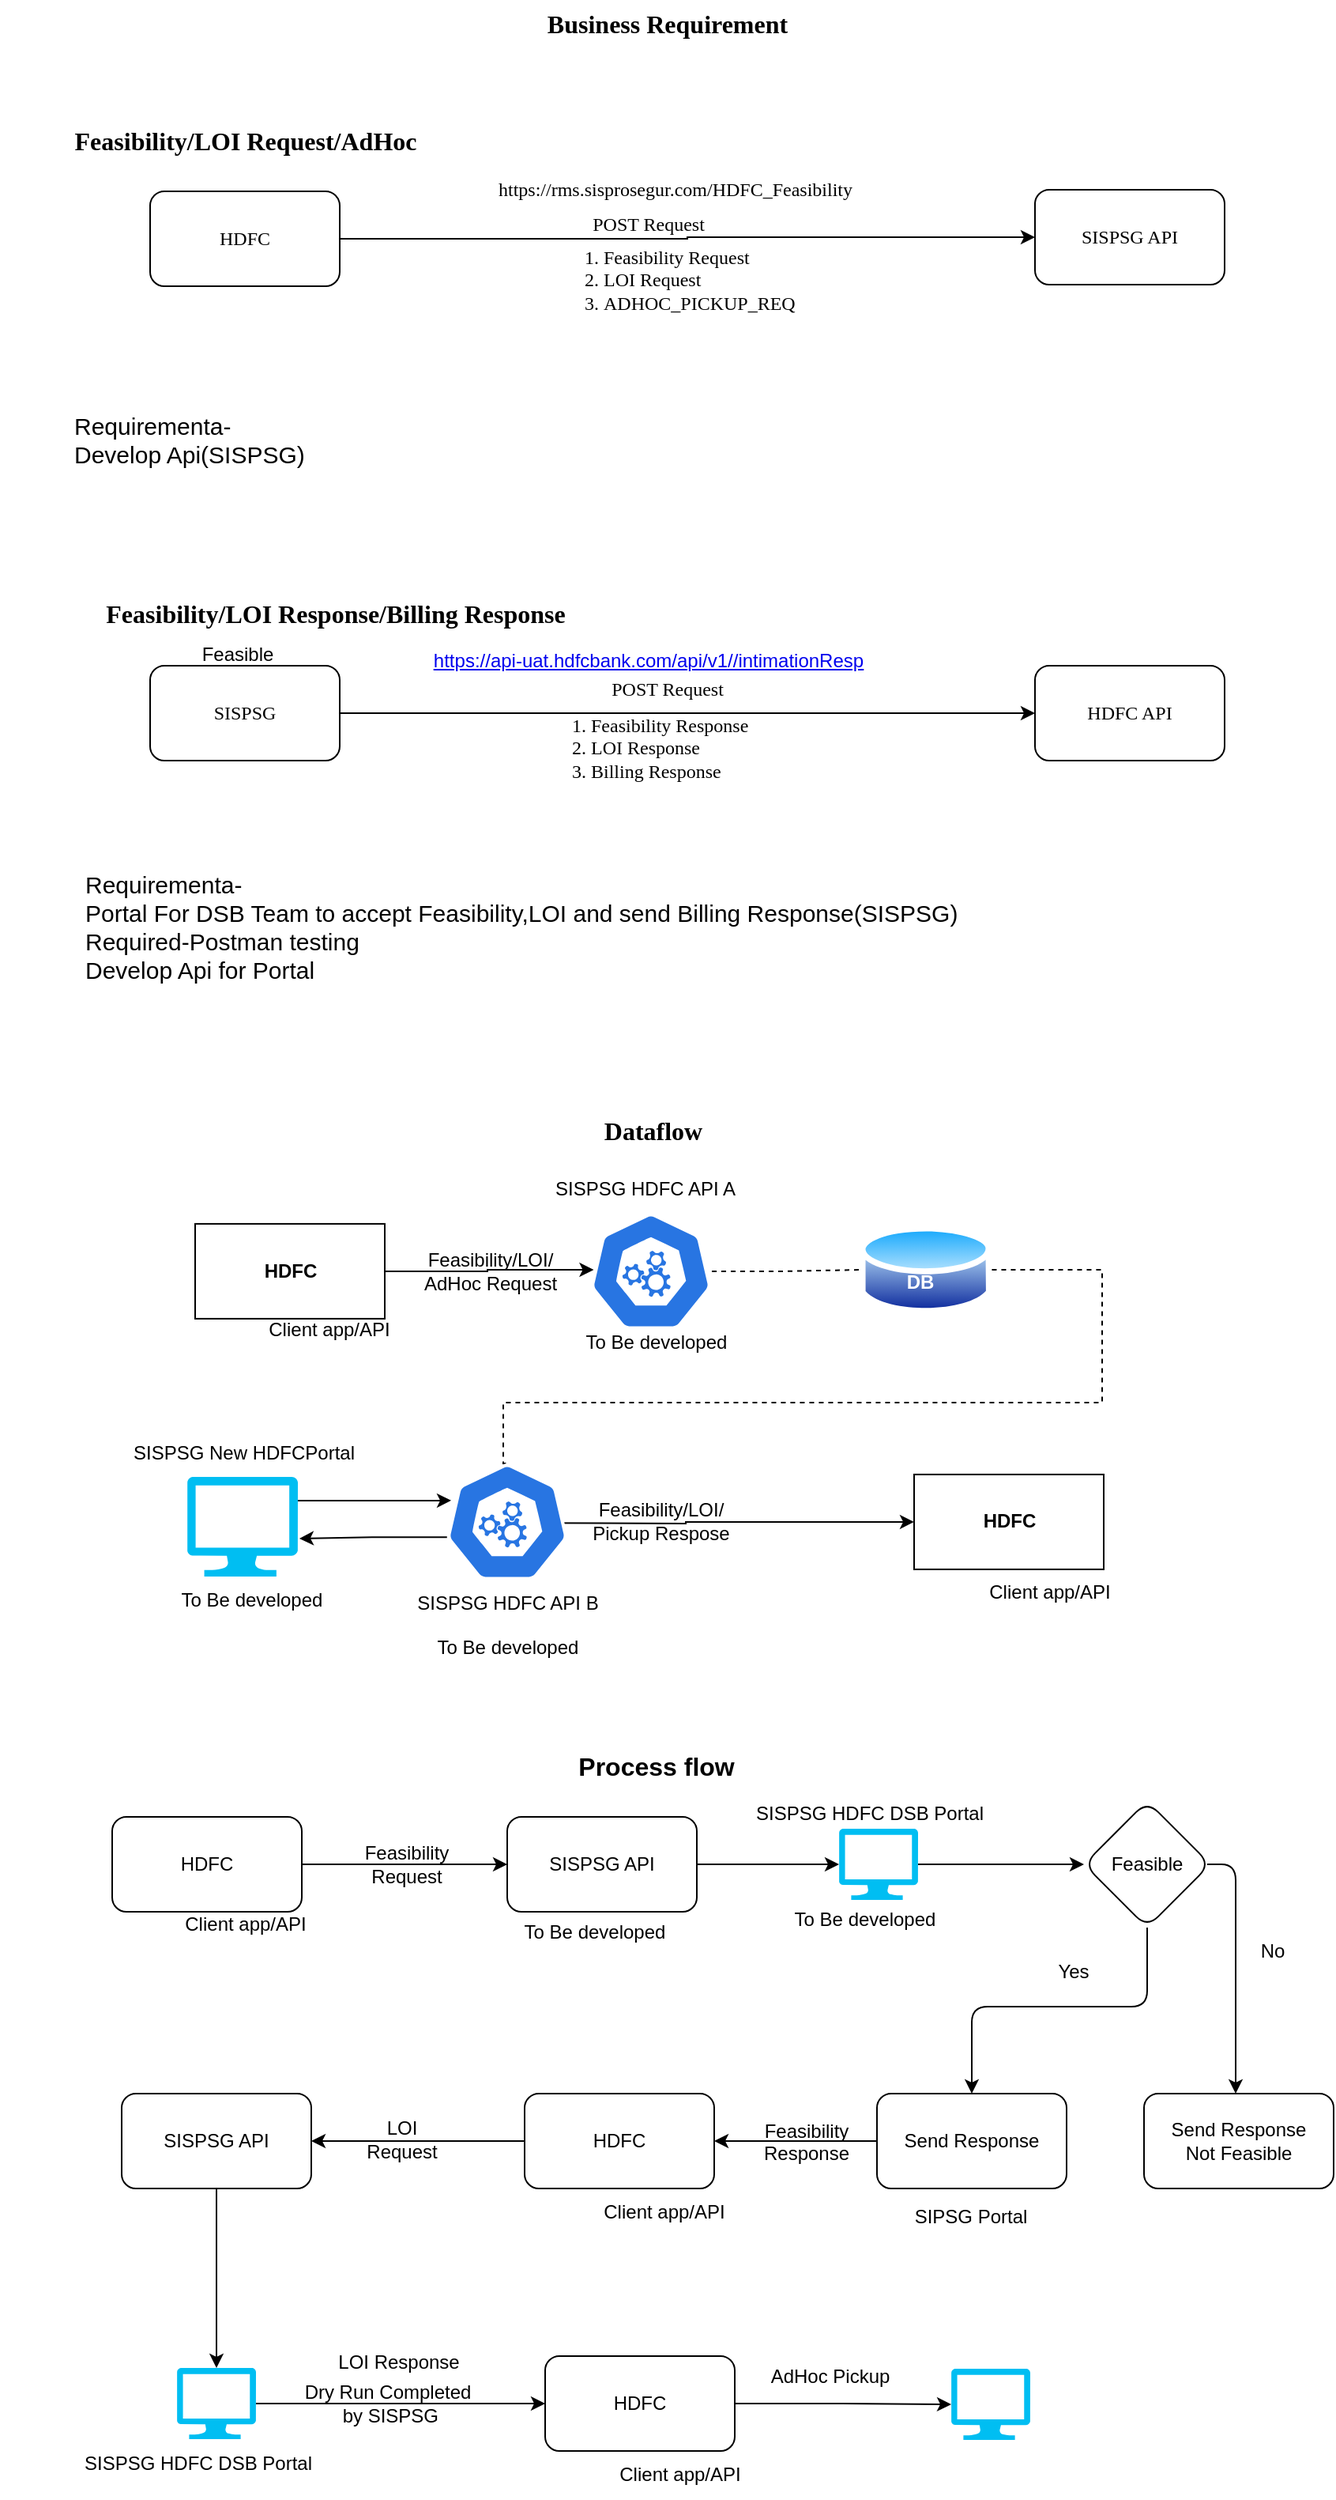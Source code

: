 <mxfile version="23.1.7" type="github">
  <diagram name="Page-1" id="uprE5jeDA3EvAK1ppm78">
    <mxGraphModel dx="1808" dy="564" grid="1" gridSize="10" guides="1" tooltips="1" connect="1" arrows="1" fold="1" page="1" pageScale="1" pageWidth="850" pageHeight="1100" math="0" shadow="0">
      <root>
        <mxCell id="0" />
        <mxCell id="1" parent="0" />
        <mxCell id="zsx73xaWShj0rhNCJzfR-76" value="" style="edgeStyle=orthogonalEdgeStyle;rounded=0;orthogonalLoop=1;jettySize=auto;html=1;fontFamily=Verdana;fontStyle=0" parent="1" source="zsx73xaWShj0rhNCJzfR-77" target="zsx73xaWShj0rhNCJzfR-78" edge="1">
          <mxGeometry relative="1" as="geometry" />
        </mxCell>
        <mxCell id="zsx73xaWShj0rhNCJzfR-77" value="HDFC" style="rounded=1;whiteSpace=wrap;html=1;fontStyle=0;fontFamily=Verdana;" parent="1" vertex="1">
          <mxGeometry x="91" y="131" width="120" height="60" as="geometry" />
        </mxCell>
        <mxCell id="zsx73xaWShj0rhNCJzfR-78" value="SISPSG API" style="whiteSpace=wrap;html=1;rounded=1;fontStyle=0;fontFamily=Verdana;" parent="1" vertex="1">
          <mxGeometry x="651" y="130" width="120" height="60" as="geometry" />
        </mxCell>
        <mxCell id="zsx73xaWShj0rhNCJzfR-79" value="&lt;div align=&quot;left&quot;&gt;&lt;ol&gt;&lt;li&gt;Feasibility Request&lt;/li&gt;&lt;li&gt;LOI Request&lt;/li&gt;&lt;li&gt; ADHOC_PICKUP_REQ&lt;/li&gt;&lt;/ol&gt;&lt;/div&gt;" style="text;html=1;align=left;verticalAlign=middle;resizable=0;points=[];autosize=1;strokeColor=none;fillColor=none;fontStyle=0;fontFamily=Verdana;" parent="1" vertex="1">
          <mxGeometry x="336" y="147" width="190" height="80" as="geometry" />
        </mxCell>
        <mxCell id="zsx73xaWShj0rhNCJzfR-80" value="POST Request" style="text;html=1;align=center;verticalAlign=middle;resizable=0;points=[];autosize=1;strokeColor=none;fillColor=none;fontStyle=0;fontFamily=Verdana;" parent="1" vertex="1">
          <mxGeometry x="351" y="137" width="110" height="30" as="geometry" />
        </mxCell>
        <UserObject label="https://rms.sisprosegur.com/HDFC_Feasibility" link="https://rms.sisprosegur.com/HDFC_Feasibility" id="zsx73xaWShj0rhNCJzfR-81">
          <mxCell style="text;html=1;align=center;verticalAlign=middle;resizable=0;points=[];autosize=1;strokeColor=none;fillColor=none;fontFamily=Verdana;fontStyle=0" parent="1" vertex="1">
            <mxGeometry x="268" y="115" width="310" height="30" as="geometry" />
          </mxCell>
        </UserObject>
        <mxCell id="zsx73xaWShj0rhNCJzfR-82" value="Feasibility/LOI Request/AdHoc" style="text;html=1;align=center;verticalAlign=middle;resizable=0;points=[];autosize=1;strokeColor=none;fillColor=none;fontStyle=1;fontSize=16;fontFamily=Verdana;" parent="1" vertex="1">
          <mxGeometry x="-4" y="84" width="310" height="30" as="geometry" />
        </mxCell>
        <mxCell id="zsx73xaWShj0rhNCJzfR-83" value="Feasibility/LOI Response/Billing Response" style="text;html=1;align=center;verticalAlign=middle;resizable=0;points=[];autosize=1;strokeColor=none;fillColor=none;fontStyle=1;fontSize=16;fontFamily=Verdana;" parent="1" vertex="1">
          <mxGeometry x="3" y="383" width="410" height="30" as="geometry" />
        </mxCell>
        <mxCell id="zsx73xaWShj0rhNCJzfR-84" value="" style="edgeStyle=orthogonalEdgeStyle;rounded=0;orthogonalLoop=1;jettySize=auto;html=1;" parent="1" source="zsx73xaWShj0rhNCJzfR-85" target="zsx73xaWShj0rhNCJzfR-86" edge="1">
          <mxGeometry relative="1" as="geometry" />
        </mxCell>
        <mxCell id="zsx73xaWShj0rhNCJzfR-85" value="SISPSG" style="whiteSpace=wrap;html=1;rounded=1;fontStyle=0;fontFamily=Verdana;" parent="1" vertex="1">
          <mxGeometry x="91" y="431" width="120" height="60" as="geometry" />
        </mxCell>
        <mxCell id="zsx73xaWShj0rhNCJzfR-86" value="HDFC API" style="whiteSpace=wrap;html=1;fontFamily=Verdana;rounded=1;fontStyle=0;" parent="1" vertex="1">
          <mxGeometry x="651" y="431" width="120" height="60" as="geometry" />
        </mxCell>
        <mxCell id="zsx73xaWShj0rhNCJzfR-87" value="POST Request" style="text;html=1;align=center;verticalAlign=middle;resizable=0;points=[];autosize=1;strokeColor=none;fillColor=none;fontStyle=0;fontFamily=Verdana;" parent="1" vertex="1">
          <mxGeometry x="363" y="431" width="110" height="30" as="geometry" />
        </mxCell>
        <mxCell id="zsx73xaWShj0rhNCJzfR-88" value="&lt;u&gt;&lt;a href=&quot;https://ind01.safelinks.protection.outlook.com/?url=https%3A%2F%2Fapi-uat.hdfcbank.com%2Fapi%2Fv1%2Fdsb%2FintimationResp&amp;amp;data=05%7C01%7Cshubham.pawar4%40hdfcbank.com%7C284244c8ec6b4c64b9b008db6e779bee%7C827fd02205a64e57be9ccc069b6ae62d%7C0%7C0%7C638225232243491934%7CUnknown%7CTWFpbGZsb3d8eyJWIjoiMC4wLjAwMDAiLCJQIjoiV2luMzIiLCJBTiI6Ik1haWwiLCJXVCI6Mn0%3D%7C3000%7C%7C%7C&amp;amp;sdata=QB7lebr9Tw6JcELbrLSqCNylo0V3PcAyTXZZP5ZpUk0%3D&amp;amp;reserved=0&quot; target=&quot;_blank&quot; title=&quot;Original URL: https://api-uat.hdfcbank.com/api/v1/dsb/intimationResp. Click or tap if you trust this link.&quot;&gt;https://api-uat.hdfcbank.com/api/v1//intimationResp&lt;/a&gt;&lt;/u&gt;" style="text;html=1;align=center;verticalAlign=middle;resizable=0;points=[];autosize=1;strokeColor=none;fillColor=none;" parent="1" vertex="1">
          <mxGeometry x="256" y="413" width="300" height="30" as="geometry" />
        </mxCell>
        <mxCell id="zsx73xaWShj0rhNCJzfR-89" value="&lt;div align=&quot;left&quot;&gt;&lt;ol&gt;&lt;li&gt;Feasibility Response&lt;/li&gt;&lt;li&gt;LOI Response&lt;/li&gt;&lt;li&gt;Billing Response&lt;br&gt;&lt;/li&gt;&lt;/ol&gt;&lt;/div&gt;" style="text;html=1;align=left;verticalAlign=middle;resizable=0;points=[];autosize=1;strokeColor=none;fillColor=none;fontStyle=0;fontFamily=Verdana;" parent="1" vertex="1">
          <mxGeometry x="328" y="443" width="190" height="80" as="geometry" />
        </mxCell>
        <mxCell id="zsx73xaWShj0rhNCJzfR-90" value="&lt;div align=&quot;left&quot; style=&quot;font-size: 15px;&quot;&gt;Requirementa-&lt;/div&gt;&lt;div align=&quot;left&quot; style=&quot;font-size: 15px;&quot;&gt;Portal For DSB Team to accept Feasibility,LOI and send Billing Response(SISPSG)&lt;/div&gt;&lt;div align=&quot;left&quot; style=&quot;font-size: 15px;&quot;&gt;Required-Postman testing&lt;/div&gt;&lt;div align=&quot;left&quot; style=&quot;font-size: 15px;&quot;&gt;Develop Api for Portal &lt;br style=&quot;font-size: 15px;&quot;&gt;&lt;/div&gt;" style="text;html=1;align=left;verticalAlign=middle;resizable=0;points=[];autosize=1;strokeColor=none;fillColor=none;fontSize=15;" parent="1" vertex="1">
          <mxGeometry x="48" y="551" width="580" height="90" as="geometry" />
        </mxCell>
        <mxCell id="zsx73xaWShj0rhNCJzfR-91" value="&lt;div align=&quot;left&quot; style=&quot;font-size: 15px;&quot;&gt;Requirementa-&lt;/div&gt;&lt;div style=&quot;font-size: 15px;&quot;&gt;Develop Api(SISPSG)&lt;br style=&quot;font-size: 15px;&quot;&gt;&lt;/div&gt;&lt;div style=&quot;font-size: 15px;&quot;&gt;&lt;br style=&quot;font-size: 15px;&quot;&gt;&lt;/div&gt;&lt;div style=&quot;font-size: 15px;&quot;&gt;&lt;br style=&quot;font-size: 15px;&quot;&gt;&lt;/div&gt;" style="text;html=1;align=left;verticalAlign=middle;resizable=0;points=[];autosize=1;strokeColor=none;fillColor=none;fontSize=15;" parent="1" vertex="1">
          <mxGeometry x="41" y="261" width="170" height="90" as="geometry" />
        </mxCell>
        <mxCell id="zsx73xaWShj0rhNCJzfR-92" value="Feasible" style="text;html=1;align=center;verticalAlign=middle;resizable=0;points=[];autosize=1;strokeColor=none;fillColor=none;" parent="1" vertex="1">
          <mxGeometry x="111" y="409" width="70" height="30" as="geometry" />
        </mxCell>
        <mxCell id="zsx73xaWShj0rhNCJzfR-128" value="" style="edgeStyle=orthogonalEdgeStyle;rounded=0;orthogonalLoop=1;jettySize=auto;html=1;entryX=0.029;entryY=0.487;entryDx=0;entryDy=0;entryPerimeter=0;" parent="1" source="zsx73xaWShj0rhNCJzfR-129" target="zsx73xaWShj0rhNCJzfR-142" edge="1">
          <mxGeometry relative="1" as="geometry">
            <mxPoint x="374.5" y="813.96" as="targetPoint" />
          </mxGeometry>
        </mxCell>
        <mxCell id="zsx73xaWShj0rhNCJzfR-129" value="HDFC" style="rounded=0;whiteSpace=wrap;html=1;fontStyle=1" parent="1" vertex="1">
          <mxGeometry x="119.5" y="783.96" width="120" height="60" as="geometry" />
        </mxCell>
        <mxCell id="zsx73xaWShj0rhNCJzfR-130" value="" style="edgeStyle=orthogonalEdgeStyle;rounded=0;orthogonalLoop=1;jettySize=auto;html=1;entryX=0;entryY=0.5;entryDx=0;entryDy=0;" parent="1" target="zsx73xaWShj0rhNCJzfR-141" edge="1">
          <mxGeometry relative="1" as="geometry">
            <mxPoint x="284.5" y="972.96" as="sourcePoint" />
            <mxPoint x="448.5" y="972.46" as="targetPoint" />
          </mxGeometry>
        </mxCell>
        <mxCell id="zsx73xaWShj0rhNCJzfR-131" value="" style="edgeStyle=orthogonalEdgeStyle;rounded=0;orthogonalLoop=1;jettySize=auto;html=1;dashed=1;endArrow=none;endFill=0;" parent="1" source="zsx73xaWShj0rhNCJzfR-142" target="zsx73xaWShj0rhNCJzfR-137" edge="1">
          <mxGeometry relative="1" as="geometry">
            <mxPoint x="489.5" y="813.96" as="sourcePoint" />
          </mxGeometry>
        </mxCell>
        <mxCell id="zsx73xaWShj0rhNCJzfR-132" value="" style="verticalLabelPosition=bottom;html=1;verticalAlign=top;align=center;strokeColor=none;fillColor=#00BEF2;shape=mxgraph.azure.computer;pointerEvents=1;" parent="1" vertex="1">
          <mxGeometry x="114.5" y="943.96" width="70" height="63" as="geometry" />
        </mxCell>
        <mxCell id="zsx73xaWShj0rhNCJzfR-133" value="To Be developed" style="text;html=1;align=center;verticalAlign=middle;resizable=0;points=[];autosize=1;strokeColor=none;fillColor=none;" parent="1" vertex="1">
          <mxGeometry x="355.5" y="843.96" width="110" height="30" as="geometry" />
        </mxCell>
        <mxCell id="zsx73xaWShj0rhNCJzfR-134" value="Client app/API" style="text;html=1;align=center;verticalAlign=middle;resizable=0;points=[];autosize=1;strokeColor=none;fillColor=none;" parent="1" vertex="1">
          <mxGeometry x="153.5" y="836.46" width="100" height="30" as="geometry" />
        </mxCell>
        <mxCell id="zsx73xaWShj0rhNCJzfR-135" value="&lt;div&gt;Feasibility/LOI/&lt;/div&gt;&lt;div&gt;Pickup Respose&lt;br&gt;&lt;/div&gt;" style="text;html=1;align=center;verticalAlign=middle;resizable=0;points=[];autosize=1;strokeColor=none;fillColor=none;" parent="1" vertex="1">
          <mxGeometry x="358.5" y="952.46" width="110" height="40" as="geometry" />
        </mxCell>
        <mxCell id="zsx73xaWShj0rhNCJzfR-136" value="&lt;div&gt;Feasibility/LOI/&lt;/div&gt;&lt;div&gt;AdHoc Request&lt;br&gt;&lt;/div&gt;" style="text;html=1;align=center;verticalAlign=middle;resizable=0;points=[];autosize=1;strokeColor=none;fillColor=none;" parent="1" vertex="1">
          <mxGeometry x="250.5" y="793.96" width="110" height="40" as="geometry" />
        </mxCell>
        <mxCell id="zsx73xaWShj0rhNCJzfR-137" value="" style="image;aspect=fixed;perimeter=ellipsePerimeter;html=1;align=center;shadow=0;dashed=0;spacingTop=3;image=img/lib/active_directory/database.svg;" parent="1" vertex="1">
          <mxGeometry x="540" y="782" width="83.73" height="61.96" as="geometry" />
        </mxCell>
        <mxCell id="zsx73xaWShj0rhNCJzfR-138" value="DB" style="text;html=1;align=center;verticalAlign=middle;resizable=0;points=[];autosize=1;fontStyle=1;fontColor=#FFFFFF;" parent="1" vertex="1">
          <mxGeometry x="558" y="806.46" width="40" height="30" as="geometry" />
        </mxCell>
        <mxCell id="zsx73xaWShj0rhNCJzfR-139" value="SISPSG New HDFCPortal" style="text;html=1;align=center;verticalAlign=middle;resizable=0;points=[];autosize=1;strokeColor=none;fillColor=none;" parent="1" vertex="1">
          <mxGeometry x="69.5" y="913.96" width="160" height="30" as="geometry" />
        </mxCell>
        <mxCell id="zsx73xaWShj0rhNCJzfR-140" style="edgeStyle=orthogonalEdgeStyle;rounded=0;orthogonalLoop=1;jettySize=auto;html=1;exitX=1;exitY=0.5;exitDx=0;exitDy=0;entryX=0.5;entryY=0;entryDx=0;entryDy=0;endArrow=none;endFill=0;dashed=1;entryPerimeter=0;" parent="1" source="zsx73xaWShj0rhNCJzfR-137" target="zsx73xaWShj0rhNCJzfR-144" edge="1">
          <mxGeometry relative="1" as="geometry">
            <mxPoint x="100.5" y="1150.96" as="targetPoint" />
            <Array as="points">
              <mxPoint x="693.5" y="813.96" />
              <mxPoint x="693.5" y="896.96" />
              <mxPoint x="314.5" y="896.96" />
              <mxPoint x="314.5" y="935.96" />
            </Array>
          </mxGeometry>
        </mxCell>
        <mxCell id="zsx73xaWShj0rhNCJzfR-141" value="HDFC" style="whiteSpace=wrap;html=1;rounded=0;glass=0;fontStyle=1" parent="1" vertex="1">
          <mxGeometry x="574.5" y="942.46" width="120" height="60" as="geometry" />
        </mxCell>
        <mxCell id="zsx73xaWShj0rhNCJzfR-142" value="" style="aspect=fixed;sketch=0;html=1;dashed=0;whitespace=wrap;fillColor=#2875E2;strokeColor=#ffffff;points=[[0.005,0.63,0],[0.1,0.2,0],[0.9,0.2,0],[0.5,0,0],[0.995,0.63,0],[0.72,0.99,0],[0.5,1,0],[0.28,0.99,0]];shape=mxgraph.kubernetes.icon2;prIcon=api" parent="1" vertex="1">
          <mxGeometry x="369.5" y="777" width="77" height="73.92" as="geometry" />
        </mxCell>
        <mxCell id="zsx73xaWShj0rhNCJzfR-143" value="SISPSG HDFC API A" style="text;html=1;align=center;verticalAlign=middle;resizable=0;points=[];autosize=1;strokeColor=none;fillColor=none;" parent="1" vertex="1">
          <mxGeometry x="333.5" y="747" width="140" height="30" as="geometry" />
        </mxCell>
        <mxCell id="zsx73xaWShj0rhNCJzfR-144" value="" style="aspect=fixed;sketch=0;html=1;dashed=0;whitespace=wrap;fillColor=#2875E2;strokeColor=#ffffff;points=[[0.005,0.63,0],[0.1,0.2,0],[0.9,0.2,0],[0.5,0,0],[0.995,0.63,0],[0.72,0.99,0],[0.5,1,0],[0.28,0.99,0]];shape=mxgraph.kubernetes.icon2;prIcon=api" parent="1" vertex="1">
          <mxGeometry x="278.5" y="935.5" width="77" height="73.92" as="geometry" />
        </mxCell>
        <mxCell id="zsx73xaWShj0rhNCJzfR-145" style="edgeStyle=orthogonalEdgeStyle;rounded=0;orthogonalLoop=1;jettySize=auto;html=1;exitX=1;exitY=0.238;exitDx=0;exitDy=0;exitPerimeter=0;entryX=0.039;entryY=0.317;entryDx=0;entryDy=0;entryPerimeter=0;" parent="1" source="zsx73xaWShj0rhNCJzfR-132" target="zsx73xaWShj0rhNCJzfR-144" edge="1">
          <mxGeometry relative="1" as="geometry" />
        </mxCell>
        <mxCell id="zsx73xaWShj0rhNCJzfR-146" style="edgeStyle=orthogonalEdgeStyle;rounded=0;orthogonalLoop=1;jettySize=auto;html=1;exitX=0.005;exitY=0.63;exitDx=0;exitDy=0;exitPerimeter=0;entryX=1.014;entryY=0.619;entryDx=0;entryDy=0;entryPerimeter=0;" parent="1" source="zsx73xaWShj0rhNCJzfR-144" target="zsx73xaWShj0rhNCJzfR-132" edge="1">
          <mxGeometry relative="1" as="geometry" />
        </mxCell>
        <mxCell id="zsx73xaWShj0rhNCJzfR-147" value="SISPSG HDFC API B" style="text;html=1;align=center;verticalAlign=middle;resizable=0;points=[];autosize=1;strokeColor=none;fillColor=none;" parent="1" vertex="1">
          <mxGeometry x="247" y="1009.42" width="140" height="30" as="geometry" />
        </mxCell>
        <mxCell id="zsx73xaWShj0rhNCJzfR-148" value="To Be developed" style="text;html=1;align=center;verticalAlign=middle;resizable=0;points=[];autosize=1;strokeColor=none;fillColor=none;" parent="1" vertex="1">
          <mxGeometry x="261.5" y="1036.96" width="110" height="30" as="geometry" />
        </mxCell>
        <mxCell id="zsx73xaWShj0rhNCJzfR-149" value="To Be developed" style="text;html=1;align=center;verticalAlign=middle;resizable=0;points=[];autosize=1;strokeColor=none;fillColor=none;" parent="1" vertex="1">
          <mxGeometry x="99.5" y="1006.96" width="110" height="30" as="geometry" />
        </mxCell>
        <mxCell id="zsx73xaWShj0rhNCJzfR-150" value="Client app/API" style="text;html=1;align=center;verticalAlign=middle;resizable=0;points=[];autosize=1;strokeColor=none;fillColor=none;" parent="1" vertex="1">
          <mxGeometry x="609.5" y="1002.46" width="100" height="30" as="geometry" />
        </mxCell>
        <mxCell id="zsx73xaWShj0rhNCJzfR-151" value="" style="edgeStyle=orthogonalEdgeStyle;rounded=0;orthogonalLoop=1;jettySize=auto;html=1;" parent="1" source="zsx73xaWShj0rhNCJzfR-152" target="zsx73xaWShj0rhNCJzfR-154" edge="1">
          <mxGeometry relative="1" as="geometry" />
        </mxCell>
        <mxCell id="zsx73xaWShj0rhNCJzfR-152" value="HDFC" style="rounded=1;whiteSpace=wrap;html=1;" parent="1" vertex="1">
          <mxGeometry x="67" y="1159" width="120" height="60" as="geometry" />
        </mxCell>
        <mxCell id="zsx73xaWShj0rhNCJzfR-153" value="" style="edgeStyle=orthogonalEdgeStyle;rounded=0;orthogonalLoop=1;jettySize=auto;html=1;" parent="1" source="zsx73xaWShj0rhNCJzfR-168" target="zsx73xaWShj0rhNCJzfR-157" edge="1">
          <mxGeometry relative="1" as="geometry" />
        </mxCell>
        <mxCell id="zsx73xaWShj0rhNCJzfR-154" value="SISPSG API" style="rounded=1;whiteSpace=wrap;html=1;" parent="1" vertex="1">
          <mxGeometry x="317" y="1159" width="120" height="60" as="geometry" />
        </mxCell>
        <mxCell id="zsx73xaWShj0rhNCJzfR-155" value="" style="edgeStyle=orthogonalEdgeStyle;rounded=1;orthogonalLoop=1;jettySize=auto;html=1;exitX=1;exitY=0.5;exitDx=0;exitDy=0;curved=0;" parent="1" edge="1">
          <mxGeometry relative="1" as="geometry">
            <mxPoint x="760" y="1189" as="sourcePoint" />
            <mxPoint x="778" y="1334" as="targetPoint" />
            <Array as="points">
              <mxPoint x="778" y="1189" />
            </Array>
          </mxGeometry>
        </mxCell>
        <mxCell id="zsx73xaWShj0rhNCJzfR-156" value="" style="edgeStyle=orthogonalEdgeStyle;rounded=1;orthogonalLoop=1;jettySize=auto;html=1;entryX=0.5;entryY=0;entryDx=0;entryDy=0;curved=0;" parent="1" source="zsx73xaWShj0rhNCJzfR-157" target="zsx73xaWShj0rhNCJzfR-162" edge="1">
          <mxGeometry relative="1" as="geometry">
            <Array as="points">
              <mxPoint x="722" y="1279" />
              <mxPoint x="611" y="1279" />
            </Array>
          </mxGeometry>
        </mxCell>
        <mxCell id="zsx73xaWShj0rhNCJzfR-157" value="Feasible" style="rhombus;whiteSpace=wrap;html=1;rounded=1;" parent="1" vertex="1">
          <mxGeometry x="682" y="1149" width="80" height="80" as="geometry" />
        </mxCell>
        <mxCell id="zsx73xaWShj0rhNCJzfR-159" value="&lt;div&gt;Send Response&lt;/div&gt;&lt;div&gt;Not Feasible&lt;/div&gt;" style="whiteSpace=wrap;html=1;rounded=1;" parent="1" vertex="1">
          <mxGeometry x="720" y="1334" width="120" height="60" as="geometry" />
        </mxCell>
        <mxCell id="zsx73xaWShj0rhNCJzfR-160" value="No" style="text;html=1;align=center;verticalAlign=middle;resizable=0;points=[];autosize=1;strokeColor=none;fillColor=none;" parent="1" vertex="1">
          <mxGeometry x="781" y="1229" width="40" height="30" as="geometry" />
        </mxCell>
        <mxCell id="zsx73xaWShj0rhNCJzfR-161" value="" style="edgeStyle=orthogonalEdgeStyle;rounded=0;orthogonalLoop=1;jettySize=auto;html=1;" parent="1" source="zsx73xaWShj0rhNCJzfR-162" target="zsx73xaWShj0rhNCJzfR-165" edge="1">
          <mxGeometry relative="1" as="geometry" />
        </mxCell>
        <mxCell id="zsx73xaWShj0rhNCJzfR-162" value="Send Response" style="whiteSpace=wrap;html=1;rounded=1;" parent="1" vertex="1">
          <mxGeometry x="551" y="1334" width="120" height="60" as="geometry" />
        </mxCell>
        <mxCell id="zsx73xaWShj0rhNCJzfR-163" value="Yes" style="text;html=1;align=center;verticalAlign=middle;resizable=0;points=[];autosize=1;strokeColor=none;fillColor=none;" parent="1" vertex="1">
          <mxGeometry x="655" y="1241.5" width="40" height="30" as="geometry" />
        </mxCell>
        <mxCell id="zsx73xaWShj0rhNCJzfR-164" value="" style="edgeStyle=orthogonalEdgeStyle;rounded=0;orthogonalLoop=1;jettySize=auto;html=1;" parent="1" source="zsx73xaWShj0rhNCJzfR-165" target="zsx73xaWShj0rhNCJzfR-174" edge="1">
          <mxGeometry relative="1" as="geometry" />
        </mxCell>
        <mxCell id="zsx73xaWShj0rhNCJzfR-165" value="HDFC " style="whiteSpace=wrap;html=1;rounded=1;" parent="1" vertex="1">
          <mxGeometry x="328" y="1334" width="120" height="60" as="geometry" />
        </mxCell>
        <mxCell id="zsx73xaWShj0rhNCJzfR-166" value="SIPSG Portal" style="text;html=1;align=center;verticalAlign=middle;resizable=0;points=[];autosize=1;strokeColor=none;fillColor=none;" parent="1" vertex="1">
          <mxGeometry x="565" y="1397" width="90" height="30" as="geometry" />
        </mxCell>
        <mxCell id="zsx73xaWShj0rhNCJzfR-167" value="" style="edgeStyle=orthogonalEdgeStyle;rounded=0;orthogonalLoop=1;jettySize=auto;html=1;" parent="1" source="zsx73xaWShj0rhNCJzfR-154" target="zsx73xaWShj0rhNCJzfR-168" edge="1">
          <mxGeometry relative="1" as="geometry">
            <mxPoint x="437" y="1189" as="sourcePoint" />
            <mxPoint x="682" y="1189" as="targetPoint" />
          </mxGeometry>
        </mxCell>
        <mxCell id="zsx73xaWShj0rhNCJzfR-168" value="" style="verticalLabelPosition=bottom;html=1;verticalAlign=top;align=center;strokeColor=none;fillColor=#00BEF2;shape=mxgraph.azure.computer;pointerEvents=1;" parent="1" vertex="1">
          <mxGeometry x="527" y="1166.5" width="50" height="45" as="geometry" />
        </mxCell>
        <mxCell id="zsx73xaWShj0rhNCJzfR-169" value="SISPSG HDFC DSB Portal" style="text;html=1;align=center;verticalAlign=middle;resizable=0;points=[];autosize=1;strokeColor=none;fillColor=none;" parent="1" vertex="1">
          <mxGeometry x="461" y="1142" width="170" height="30" as="geometry" />
        </mxCell>
        <mxCell id="zsx73xaWShj0rhNCJzfR-170" value="To Be developed" style="text;html=1;align=center;verticalAlign=middle;resizable=0;points=[];autosize=1;strokeColor=none;fillColor=none;" parent="1" vertex="1">
          <mxGeometry x="317" y="1217" width="110" height="30" as="geometry" />
        </mxCell>
        <mxCell id="zsx73xaWShj0rhNCJzfR-171" value="To Be developed" style="text;html=1;align=center;verticalAlign=middle;resizable=0;points=[];autosize=1;strokeColor=none;fillColor=none;" parent="1" vertex="1">
          <mxGeometry x="488" y="1209" width="110" height="30" as="geometry" />
        </mxCell>
        <mxCell id="zsx73xaWShj0rhNCJzfR-172" value="Client app/API" style="text;html=1;align=center;verticalAlign=middle;resizable=0;points=[];autosize=1;strokeColor=none;fillColor=none;" parent="1" vertex="1">
          <mxGeometry x="101" y="1211.5" width="100" height="30" as="geometry" />
        </mxCell>
        <mxCell id="zsx73xaWShj0rhNCJzfR-173" value="" style="edgeStyle=orthogonalEdgeStyle;rounded=0;orthogonalLoop=1;jettySize=auto;html=1;" parent="1" source="zsx73xaWShj0rhNCJzfR-174" target="zsx73xaWShj0rhNCJzfR-180" edge="1">
          <mxGeometry relative="1" as="geometry" />
        </mxCell>
        <mxCell id="zsx73xaWShj0rhNCJzfR-174" value="SISPSG API" style="whiteSpace=wrap;html=1;rounded=1;" parent="1" vertex="1">
          <mxGeometry x="73" y="1334" width="120" height="60" as="geometry" />
        </mxCell>
        <mxCell id="zsx73xaWShj0rhNCJzfR-175" value="&lt;div&gt;LOI &lt;br&gt;&lt;/div&gt;&lt;div&gt;Request&lt;br&gt;&lt;/div&gt;" style="text;html=1;align=center;verticalAlign=middle;resizable=0;points=[];autosize=1;strokeColor=none;fillColor=none;" parent="1" vertex="1">
          <mxGeometry x="215" y="1343" width="70" height="40" as="geometry" />
        </mxCell>
        <mxCell id="zsx73xaWShj0rhNCJzfR-176" value="HDFC " style="whiteSpace=wrap;html=1;rounded=1;" parent="1" vertex="1">
          <mxGeometry x="341" y="1500" width="120" height="60" as="geometry" />
        </mxCell>
        <mxCell id="zsx73xaWShj0rhNCJzfR-177" value="&lt;div&gt;Dry Run Completed&lt;/div&gt;&lt;div&gt;&amp;nbsp;by SISPSG&lt;/div&gt;" style="text;html=1;align=center;verticalAlign=middle;resizable=0;points=[];autosize=1;strokeColor=none;fillColor=none;" parent="1" vertex="1">
          <mxGeometry x="176" y="1510" width="130" height="40" as="geometry" />
        </mxCell>
        <mxCell id="zsx73xaWShj0rhNCJzfR-178" value="&lt;div&gt;Feasibility&lt;/div&gt;&lt;div&gt;Response&lt;br&gt;&lt;/div&gt;&lt;div&gt;&amp;nbsp;&lt;/div&gt;" style="text;html=1;align=center;verticalAlign=middle;resizable=0;points=[];autosize=1;strokeColor=none;fillColor=none;" parent="1" vertex="1">
          <mxGeometry x="466" y="1342" width="80" height="60" as="geometry" />
        </mxCell>
        <mxCell id="zsx73xaWShj0rhNCJzfR-179" style="edgeStyle=orthogonalEdgeStyle;rounded=0;orthogonalLoop=1;jettySize=auto;html=1;exitX=1;exitY=0.5;exitDx=0;exitDy=0;exitPerimeter=0;" parent="1" source="zsx73xaWShj0rhNCJzfR-180" target="zsx73xaWShj0rhNCJzfR-176" edge="1">
          <mxGeometry relative="1" as="geometry" />
        </mxCell>
        <mxCell id="zsx73xaWShj0rhNCJzfR-180" value="" style="verticalLabelPosition=bottom;html=1;verticalAlign=top;align=center;strokeColor=none;fillColor=#00BEF2;shape=mxgraph.azure.computer;pointerEvents=1;" parent="1" vertex="1">
          <mxGeometry x="108" y="1507.5" width="50" height="45" as="geometry" />
        </mxCell>
        <mxCell id="zsx73xaWShj0rhNCJzfR-181" value="SISPSG HDFC DSB Portal" style="text;html=1;align=center;verticalAlign=middle;resizable=0;points=[];autosize=1;strokeColor=none;fillColor=none;" parent="1" vertex="1">
          <mxGeometry x="36" y="1552.5" width="170" height="30" as="geometry" />
        </mxCell>
        <mxCell id="zsx73xaWShj0rhNCJzfR-182" value="LOI Response" style="text;html=1;align=center;verticalAlign=middle;resizable=0;points=[];autosize=1;strokeColor=none;fillColor=none;" parent="1" vertex="1">
          <mxGeometry x="198" y="1489" width="100" height="30" as="geometry" />
        </mxCell>
        <mxCell id="zsx73xaWShj0rhNCJzfR-183" value="Client app/API" style="text;html=1;align=center;verticalAlign=middle;resizable=0;points=[];autosize=1;strokeColor=none;fillColor=none;" parent="1" vertex="1">
          <mxGeometry x="366" y="1394" width="100" height="30" as="geometry" />
        </mxCell>
        <mxCell id="zsx73xaWShj0rhNCJzfR-184" value="Client app/API" style="text;html=1;align=center;verticalAlign=middle;resizable=0;points=[];autosize=1;strokeColor=none;fillColor=none;" parent="1" vertex="1">
          <mxGeometry x="376" y="1560" width="100" height="30" as="geometry" />
        </mxCell>
        <mxCell id="zsx73xaWShj0rhNCJzfR-185" value="&lt;div&gt;Feasibility&lt;/div&gt;&lt;div&gt;Request&lt;br&gt;&lt;/div&gt;" style="text;html=1;align=center;verticalAlign=middle;resizable=0;points=[];autosize=1;strokeColor=none;fillColor=none;" parent="1" vertex="1">
          <mxGeometry x="213" y="1169" width="80" height="40" as="geometry" />
        </mxCell>
        <mxCell id="zsx73xaWShj0rhNCJzfR-188" value="Business Requirement" style="text;html=1;align=center;verticalAlign=middle;resizable=0;points=[];autosize=1;strokeColor=none;fillColor=none;fontStyle=1;fontSize=16;fontFamily=Verdana;" parent="1" vertex="1">
          <mxGeometry x="308" y="10" width="220" height="30" as="geometry" />
        </mxCell>
        <mxCell id="zsx73xaWShj0rhNCJzfR-189" value="Process flow" style="text;html=1;align=center;verticalAlign=middle;resizable=0;points=[];autosize=1;strokeColor=none;fillColor=none;fontStyle=1;fontSize=16;" parent="1" vertex="1">
          <mxGeometry x="351" y="1112" width="120" height="30" as="geometry" />
        </mxCell>
        <mxCell id="zsx73xaWShj0rhNCJzfR-190" value="" style="verticalLabelPosition=bottom;html=1;verticalAlign=top;align=center;strokeColor=none;fillColor=#00BEF2;shape=mxgraph.azure.computer;pointerEvents=1;" parent="1" vertex="1">
          <mxGeometry x="598" y="1508" width="50" height="45" as="geometry" />
        </mxCell>
        <mxCell id="zsx73xaWShj0rhNCJzfR-191" style="edgeStyle=orthogonalEdgeStyle;rounded=0;orthogonalLoop=1;jettySize=auto;html=1;exitX=1;exitY=0.5;exitDx=0;exitDy=0;entryX=0;entryY=0.5;entryDx=0;entryDy=0;entryPerimeter=0;" parent="1" source="zsx73xaWShj0rhNCJzfR-176" target="zsx73xaWShj0rhNCJzfR-190" edge="1">
          <mxGeometry relative="1" as="geometry" />
        </mxCell>
        <mxCell id="zsx73xaWShj0rhNCJzfR-193" value="AdHoc Pickup" style="text;html=1;align=center;verticalAlign=middle;resizable=0;points=[];autosize=1;strokeColor=none;fillColor=none;" parent="1" vertex="1">
          <mxGeometry x="471" y="1498" width="100" height="30" as="geometry" />
        </mxCell>
        <mxCell id="h5CeyfukpaL372IYJiOH-3" value="Dataflow" style="text;html=1;align=center;verticalAlign=middle;resizable=0;points=[];autosize=1;strokeColor=none;fillColor=none;fontStyle=1;fontSize=16;fontFamily=Verdana;" vertex="1" parent="1">
          <mxGeometry x="358.5" y="710" width="100" height="30" as="geometry" />
        </mxCell>
      </root>
    </mxGraphModel>
  </diagram>
</mxfile>
